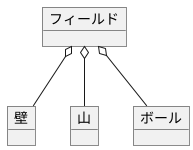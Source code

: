 @startuml ドメインモデル
object 壁
object 山
object ボール
object フィールド

フィールド o-- 壁
フィールド o-- 山
フィールド o-- ボール
@enduml